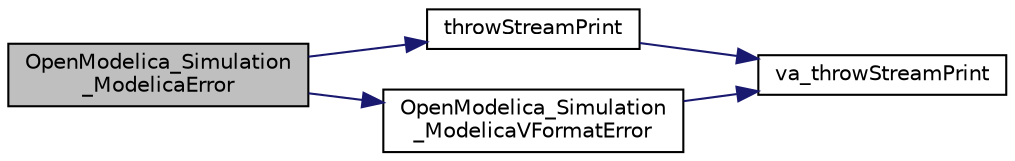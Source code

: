 digraph "OpenModelica_Simulation_ModelicaError"
{
  edge [fontname="Helvetica",fontsize="10",labelfontname="Helvetica",labelfontsize="10"];
  node [fontname="Helvetica",fontsize="10",shape=record];
  rankdir="LR";
  Node35 [label="OpenModelica_Simulation\l_ModelicaError",height=0.2,width=0.4,color="black", fillcolor="grey75", style="filled", fontcolor="black"];
  Node35 -> Node36 [color="midnightblue",fontsize="10",style="solid",fontname="Helvetica"];
  Node36 [label="throwStreamPrint",height=0.2,width=0.4,color="black", fillcolor="white", style="filled",URL="$d8/d3d/omc__error_8c.html#ace3549ed53d1ce9f60bcdfe2f941a592"];
  Node36 -> Node37 [color="midnightblue",fontsize="10",style="solid",fontname="Helvetica"];
  Node37 [label="va_throwStreamPrint",height=0.2,width=0.4,color="black", fillcolor="white", style="filled",URL="$d8/d3d/omc__error_8c.html#aa11774b25878a13bb0b79660763b3ca4"];
  Node35 -> Node38 [color="midnightblue",fontsize="10",style="solid",fontname="Helvetica"];
  Node38 [label="OpenModelica_Simulation\l_ModelicaVFormatError",height=0.2,width=0.4,color="black", fillcolor="white", style="filled",URL="$d1/d6f/_modelica_utilities_8c.html#aa7eefbe95c77cf67a59c53d3733d457b"];
  Node38 -> Node37 [color="midnightblue",fontsize="10",style="solid",fontname="Helvetica"];
}
